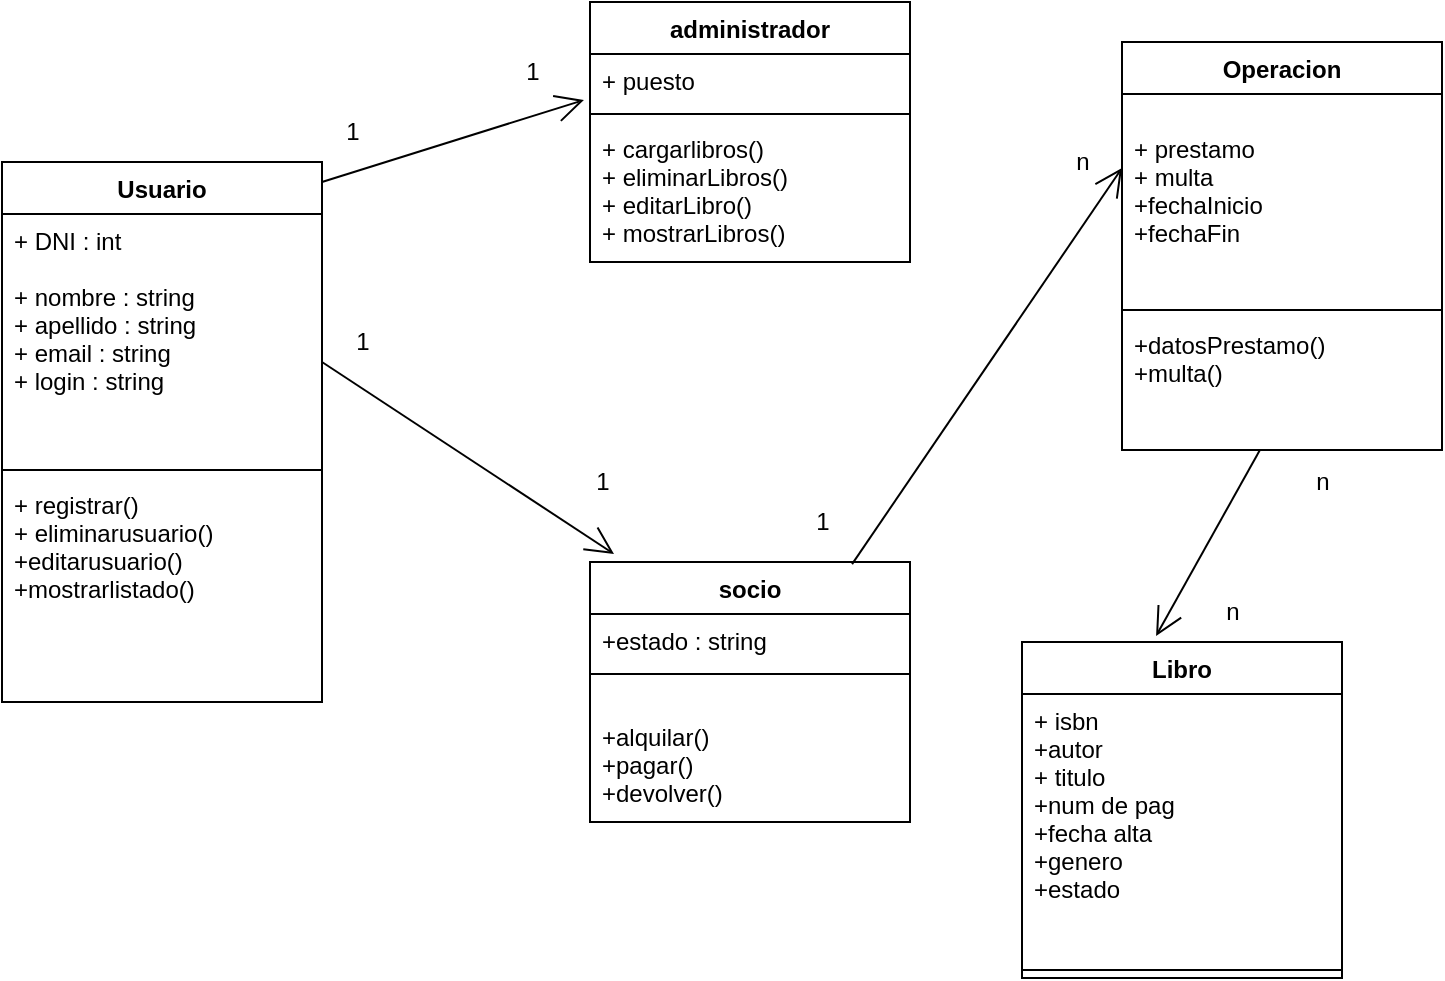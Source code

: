 <mxfile version="20.4.1"><diagram id="FkUDQSkK7frkZa4gWG-H" name="Página-1"><mxGraphModel dx="864" dy="468" grid="1" gridSize="10" guides="1" tooltips="1" connect="1" arrows="1" fold="1" page="1" pageScale="1" pageWidth="827" pageHeight="1169" math="0" shadow="0"><root><mxCell id="0"/><mxCell id="1" parent="0"/><mxCell id="_88uS2D6ZmvNvzkxHixZ-1" value="Libro" style="swimlane;fontStyle=1;align=center;verticalAlign=top;childLayout=stackLayout;horizontal=1;startSize=26;horizontalStack=0;resizeParent=1;resizeParentMax=0;resizeLast=0;collapsible=1;marginBottom=0;" vertex="1" parent="1"><mxGeometry x="550" y="340" width="160" height="168" as="geometry"/></mxCell><mxCell id="_88uS2D6ZmvNvzkxHixZ-2" value="+ isbn&#xA;+autor&#xA;+ titulo&#xA;+num de pag&#xA;+fecha alta&#xA;+genero&#xA;+estado&#xA;&#xA;&#xA;" style="text;strokeColor=none;fillColor=none;align=left;verticalAlign=top;spacingLeft=4;spacingRight=4;overflow=hidden;rotatable=0;points=[[0,0.5],[1,0.5]];portConstraint=eastwest;" vertex="1" parent="_88uS2D6ZmvNvzkxHixZ-1"><mxGeometry y="26" width="160" height="134" as="geometry"/></mxCell><mxCell id="_88uS2D6ZmvNvzkxHixZ-3" value="" style="line;strokeWidth=1;fillColor=none;align=left;verticalAlign=middle;spacingTop=-1;spacingLeft=3;spacingRight=3;rotatable=0;labelPosition=right;points=[];portConstraint=eastwest;strokeColor=inherit;" vertex="1" parent="_88uS2D6ZmvNvzkxHixZ-1"><mxGeometry y="160" width="160" height="8" as="geometry"/></mxCell><mxCell id="_88uS2D6ZmvNvzkxHixZ-10" value="Operacion" style="swimlane;fontStyle=1;align=center;verticalAlign=top;childLayout=stackLayout;horizontal=1;startSize=26;horizontalStack=0;resizeParent=1;resizeParentMax=0;resizeLast=0;collapsible=1;marginBottom=0;" vertex="1" parent="1"><mxGeometry x="600" y="40" width="160" height="204" as="geometry"/></mxCell><mxCell id="_88uS2D6ZmvNvzkxHixZ-11" value="&#xA;+ prestamo&#xA;+ multa&#xA;+fechaInicio&#xA;+fechaFin&#xA;&#xA;&#xA;&#xA;&#xA;&#xA;&#xA;" style="text;strokeColor=none;fillColor=none;align=left;verticalAlign=top;spacingLeft=4;spacingRight=4;overflow=hidden;rotatable=0;points=[[0,0.5],[1,0.5]];portConstraint=eastwest;" vertex="1" parent="_88uS2D6ZmvNvzkxHixZ-10"><mxGeometry y="26" width="160" height="104" as="geometry"/></mxCell><mxCell id="_88uS2D6ZmvNvzkxHixZ-12" value="" style="line;strokeWidth=1;fillColor=none;align=left;verticalAlign=middle;spacingTop=-1;spacingLeft=3;spacingRight=3;rotatable=0;labelPosition=right;points=[];portConstraint=eastwest;strokeColor=inherit;" vertex="1" parent="_88uS2D6ZmvNvzkxHixZ-10"><mxGeometry y="130" width="160" height="8" as="geometry"/></mxCell><mxCell id="_88uS2D6ZmvNvzkxHixZ-13" value="+datosPrestamo()&#xA;+multa()&#xA;" style="text;strokeColor=none;fillColor=none;align=left;verticalAlign=top;spacingLeft=4;spacingRight=4;overflow=hidden;rotatable=0;points=[[0,0.5],[1,0.5]];portConstraint=eastwest;" vertex="1" parent="_88uS2D6ZmvNvzkxHixZ-10"><mxGeometry y="138" width="160" height="66" as="geometry"/></mxCell><mxCell id="_88uS2D6ZmvNvzkxHixZ-14" value="Usuario" style="swimlane;fontStyle=1;align=center;verticalAlign=top;childLayout=stackLayout;horizontal=1;startSize=26;horizontalStack=0;resizeParent=1;resizeParentMax=0;resizeLast=0;collapsible=1;marginBottom=0;" vertex="1" parent="1"><mxGeometry x="40" y="100" width="160" height="270" as="geometry"/></mxCell><mxCell id="_88uS2D6ZmvNvzkxHixZ-15" value="+ DNI : int&#xA;&#xA;+ nombre : string&#xA;+ apellido : string&#xA;+ email : string&#xA;+ login : string&#xA;&#xA;&#xA;" style="text;strokeColor=none;fillColor=none;align=left;verticalAlign=top;spacingLeft=4;spacingRight=4;overflow=hidden;rotatable=0;points=[[0,0.5],[1,0.5]];portConstraint=eastwest;" vertex="1" parent="_88uS2D6ZmvNvzkxHixZ-14"><mxGeometry y="26" width="160" height="124" as="geometry"/></mxCell><mxCell id="_88uS2D6ZmvNvzkxHixZ-16" value="" style="line;strokeWidth=1;fillColor=none;align=left;verticalAlign=middle;spacingTop=-1;spacingLeft=3;spacingRight=3;rotatable=0;labelPosition=right;points=[];portConstraint=eastwest;strokeColor=inherit;" vertex="1" parent="_88uS2D6ZmvNvzkxHixZ-14"><mxGeometry y="150" width="160" height="8" as="geometry"/></mxCell><mxCell id="_88uS2D6ZmvNvzkxHixZ-17" value="+ registrar()&#xA;+ eliminarusuario()&#xA;+editarusuario()&#xA;+mostrarlistado()&#xA;" style="text;strokeColor=none;fillColor=none;align=left;verticalAlign=top;spacingLeft=4;spacingRight=4;overflow=hidden;rotatable=0;points=[[0,0.5],[1,0.5]];portConstraint=eastwest;" vertex="1" parent="_88uS2D6ZmvNvzkxHixZ-14"><mxGeometry y="158" width="160" height="112" as="geometry"/></mxCell><mxCell id="_88uS2D6ZmvNvzkxHixZ-44" value="socio" style="swimlane;fontStyle=1;align=center;verticalAlign=top;childLayout=stackLayout;horizontal=1;startSize=26;horizontalStack=0;resizeParent=1;resizeParentMax=0;resizeLast=0;collapsible=1;marginBottom=0;" vertex="1" parent="1"><mxGeometry x="334" y="300" width="160" height="130" as="geometry"/></mxCell><mxCell id="_88uS2D6ZmvNvzkxHixZ-45" value="+estado : string" style="text;strokeColor=none;fillColor=none;align=left;verticalAlign=top;spacingLeft=4;spacingRight=4;overflow=hidden;rotatable=0;points=[[0,0.5],[1,0.5]];portConstraint=eastwest;" vertex="1" parent="_88uS2D6ZmvNvzkxHixZ-44"><mxGeometry y="26" width="160" height="26" as="geometry"/></mxCell><mxCell id="_88uS2D6ZmvNvzkxHixZ-46" value="" style="line;strokeWidth=1;fillColor=none;align=left;verticalAlign=middle;spacingTop=-1;spacingLeft=3;spacingRight=3;rotatable=0;labelPosition=right;points=[];portConstraint=eastwest;strokeColor=inherit;" vertex="1" parent="_88uS2D6ZmvNvzkxHixZ-44"><mxGeometry y="52" width="160" height="8" as="geometry"/></mxCell><mxCell id="_88uS2D6ZmvNvzkxHixZ-47" value="&#xA;+alquilar()&#xA;+pagar()&#xA;+devolver()&#xA;&#xA;&#xA;" style="text;strokeColor=none;fillColor=none;align=left;verticalAlign=top;spacingLeft=4;spacingRight=4;overflow=hidden;rotatable=0;points=[[0,0.5],[1,0.5]];portConstraint=eastwest;" vertex="1" parent="_88uS2D6ZmvNvzkxHixZ-44"><mxGeometry y="60" width="160" height="70" as="geometry"/></mxCell><mxCell id="_88uS2D6ZmvNvzkxHixZ-48" value="administrador" style="swimlane;fontStyle=1;align=center;verticalAlign=top;childLayout=stackLayout;horizontal=1;startSize=26;horizontalStack=0;resizeParent=1;resizeParentMax=0;resizeLast=0;collapsible=1;marginBottom=0;" vertex="1" parent="1"><mxGeometry x="334" y="20" width="160" height="130" as="geometry"/></mxCell><mxCell id="_88uS2D6ZmvNvzkxHixZ-49" value="+ puesto" style="text;strokeColor=none;fillColor=none;align=left;verticalAlign=top;spacingLeft=4;spacingRight=4;overflow=hidden;rotatable=0;points=[[0,0.5],[1,0.5]];portConstraint=eastwest;" vertex="1" parent="_88uS2D6ZmvNvzkxHixZ-48"><mxGeometry y="26" width="160" height="26" as="geometry"/></mxCell><mxCell id="_88uS2D6ZmvNvzkxHixZ-50" value="" style="line;strokeWidth=1;fillColor=none;align=left;verticalAlign=middle;spacingTop=-1;spacingLeft=3;spacingRight=3;rotatable=0;labelPosition=right;points=[];portConstraint=eastwest;strokeColor=inherit;" vertex="1" parent="_88uS2D6ZmvNvzkxHixZ-48"><mxGeometry y="52" width="160" height="8" as="geometry"/></mxCell><mxCell id="_88uS2D6ZmvNvzkxHixZ-51" value="+ cargarlibros()&#xA;+ eliminarLibros()&#xA;+ editarLibro()&#xA;+ mostrarLibros()&#xA;&#xA;" style="text;strokeColor=none;fillColor=none;align=left;verticalAlign=top;spacingLeft=4;spacingRight=4;overflow=hidden;rotatable=0;points=[[0,0.5],[1,0.5]];portConstraint=eastwest;" vertex="1" parent="_88uS2D6ZmvNvzkxHixZ-48"><mxGeometry y="60" width="160" height="70" as="geometry"/></mxCell><mxCell id="_88uS2D6ZmvNvzkxHixZ-61" value="" style="endArrow=open;endFill=1;endSize=12;html=1;rounded=0;entryX=-0.019;entryY=0.885;entryDx=0;entryDy=0;entryPerimeter=0;" edge="1" parent="1" target="_88uS2D6ZmvNvzkxHixZ-49"><mxGeometry width="160" relative="1" as="geometry"><mxPoint x="200" y="110" as="sourcePoint"/><mxPoint x="360" y="110" as="targetPoint"/></mxGeometry></mxCell><mxCell id="_88uS2D6ZmvNvzkxHixZ-62" value="" style="endArrow=open;endFill=1;endSize=12;html=1;rounded=0;entryX=0.075;entryY=-0.031;entryDx=0;entryDy=0;entryPerimeter=0;" edge="1" parent="1" target="_88uS2D6ZmvNvzkxHixZ-44"><mxGeometry width="160" relative="1" as="geometry"><mxPoint x="200" y="200" as="sourcePoint"/><mxPoint x="360" y="200" as="targetPoint"/></mxGeometry></mxCell><mxCell id="_88uS2D6ZmvNvzkxHixZ-63" value="" style="endArrow=open;endFill=1;endSize=12;html=1;rounded=0;entryX=0;entryY=0.356;entryDx=0;entryDy=0;entryPerimeter=0;exitX=0.819;exitY=0.008;exitDx=0;exitDy=0;exitPerimeter=0;" edge="1" parent="1" source="_88uS2D6ZmvNvzkxHixZ-44" target="_88uS2D6ZmvNvzkxHixZ-11"><mxGeometry width="160" relative="1" as="geometry"><mxPoint x="490" y="290" as="sourcePoint"/><mxPoint x="490" y="250" as="targetPoint"/></mxGeometry></mxCell><mxCell id="_88uS2D6ZmvNvzkxHixZ-64" value="" style="endArrow=open;endFill=1;endSize=12;html=1;rounded=0;exitX=0.431;exitY=1;exitDx=0;exitDy=0;exitPerimeter=0;entryX=0.419;entryY=-0.018;entryDx=0;entryDy=0;entryPerimeter=0;" edge="1" parent="1" source="_88uS2D6ZmvNvzkxHixZ-13" target="_88uS2D6ZmvNvzkxHixZ-1"><mxGeometry width="160" relative="1" as="geometry"><mxPoint x="330" y="250" as="sourcePoint"/><mxPoint x="670" y="280" as="targetPoint"/></mxGeometry></mxCell><mxCell id="_88uS2D6ZmvNvzkxHixZ-65" value="1" style="text;html=1;align=center;verticalAlign=middle;resizable=0;points=[];autosize=1;strokeColor=none;fillColor=none;" vertex="1" parent="1"><mxGeometry x="200" y="70" width="30" height="30" as="geometry"/></mxCell><mxCell id="_88uS2D6ZmvNvzkxHixZ-66" value="1" style="text;html=1;align=center;verticalAlign=middle;resizable=0;points=[];autosize=1;strokeColor=none;fillColor=none;" vertex="1" parent="1"><mxGeometry x="290" y="40" width="30" height="30" as="geometry"/></mxCell><mxCell id="_88uS2D6ZmvNvzkxHixZ-67" value="1" style="text;html=1;align=center;verticalAlign=middle;resizable=0;points=[];autosize=1;strokeColor=none;fillColor=none;" vertex="1" parent="1"><mxGeometry x="205" y="175" width="30" height="30" as="geometry"/></mxCell><mxCell id="_88uS2D6ZmvNvzkxHixZ-68" value="1" style="text;html=1;align=center;verticalAlign=middle;resizable=0;points=[];autosize=1;strokeColor=none;fillColor=none;" vertex="1" parent="1"><mxGeometry x="325" y="245" width="30" height="30" as="geometry"/></mxCell><mxCell id="_88uS2D6ZmvNvzkxHixZ-69" value="n" style="text;html=1;align=center;verticalAlign=middle;resizable=0;points=[];autosize=1;strokeColor=none;fillColor=none;" vertex="1" parent="1"><mxGeometry x="565" y="85" width="30" height="30" as="geometry"/></mxCell><mxCell id="_88uS2D6ZmvNvzkxHixZ-70" value="1" style="text;html=1;align=center;verticalAlign=middle;resizable=0;points=[];autosize=1;strokeColor=none;fillColor=none;" vertex="1" parent="1"><mxGeometry x="435" y="265" width="30" height="30" as="geometry"/></mxCell><mxCell id="_88uS2D6ZmvNvzkxHixZ-72" value="n" style="text;html=1;align=center;verticalAlign=middle;resizable=0;points=[];autosize=1;strokeColor=none;fillColor=none;" vertex="1" parent="1"><mxGeometry x="685" y="245" width="30" height="30" as="geometry"/></mxCell><mxCell id="_88uS2D6ZmvNvzkxHixZ-73" value="n" style="text;html=1;align=center;verticalAlign=middle;resizable=0;points=[];autosize=1;strokeColor=none;fillColor=none;" vertex="1" parent="1"><mxGeometry x="640" y="310" width="30" height="30" as="geometry"/></mxCell></root></mxGraphModel></diagram></mxfile>